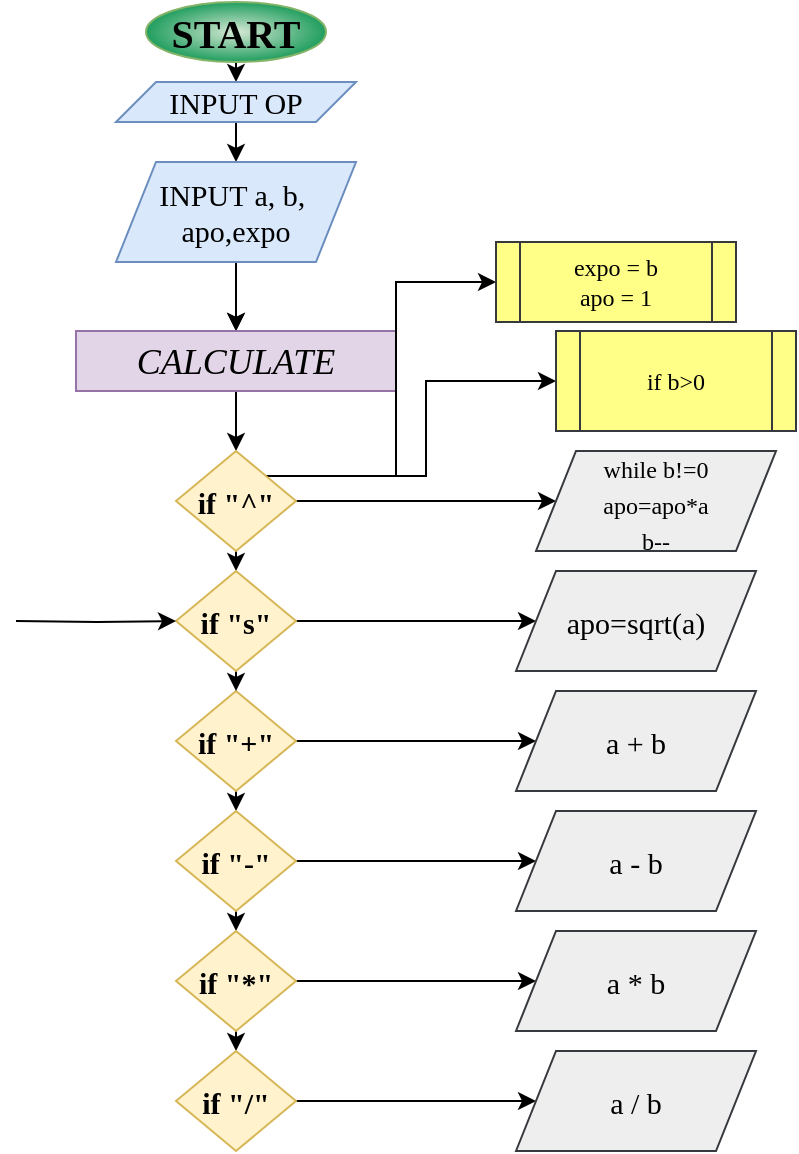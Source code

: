 <mxfile version="20.5.2" type="github">
  <diagram id="C5RBs43oDa-KdzZeNtuy" name="Page-1">
    <mxGraphModel dx="1422" dy="794" grid="1" gridSize="10" guides="1" tooltips="1" connect="1" arrows="1" fold="1" page="1" pageScale="1" pageWidth="827" pageHeight="1169" math="0" shadow="0">
      <root>
        <mxCell id="WIyWlLk6GJQsqaUBKTNV-0" />
        <mxCell id="WIyWlLk6GJQsqaUBKTNV-1" parent="WIyWlLk6GJQsqaUBKTNV-0" />
        <mxCell id="pvgt4qvxZRQ9d5zmDmnY-2" style="edgeStyle=orthogonalEdgeStyle;rounded=0;orthogonalLoop=1;jettySize=auto;html=1;exitX=0.5;exitY=1;exitDx=0;exitDy=0;entryX=0.5;entryY=0;entryDx=0;entryDy=0;" parent="WIyWlLk6GJQsqaUBKTNV-1" source="pvgt4qvxZRQ9d5zmDmnY-0" target="pvgt4qvxZRQ9d5zmDmnY-4" edge="1">
          <mxGeometry relative="1" as="geometry">
            <mxPoint x="420" y="130" as="targetPoint" />
          </mxGeometry>
        </mxCell>
        <mxCell id="pvgt4qvxZRQ9d5zmDmnY-0" value="START" style="ellipse;whiteSpace=wrap;html=1;fontSize=20;fontFamily=Comic Sans MS;fontStyle=1;fillColor=#d5e8d4;strokeColor=#82b366;gradientColor=#209E5F;gradientDirection=radial;" parent="WIyWlLk6GJQsqaUBKTNV-1" vertex="1">
          <mxGeometry x="375" y="10" width="90" height="30" as="geometry" />
        </mxCell>
        <mxCell id="pvgt4qvxZRQ9d5zmDmnY-6" style="edgeStyle=orthogonalEdgeStyle;rounded=0;orthogonalLoop=1;jettySize=auto;html=1;exitX=0.5;exitY=1;exitDx=0;exitDy=0;entryX=0.5;entryY=0;entryDx=0;entryDy=0;fontFamily=Comic Sans MS;fontSize=15;" parent="WIyWlLk6GJQsqaUBKTNV-1" source="pvgt4qvxZRQ9d5zmDmnY-4" target="pvgt4qvxZRQ9d5zmDmnY-5" edge="1">
          <mxGeometry relative="1" as="geometry" />
        </mxCell>
        <mxCell id="pvgt4qvxZRQ9d5zmDmnY-4" value="INPUT OP" style="shape=parallelogram;perimeter=parallelogramPerimeter;whiteSpace=wrap;html=1;fixedSize=1;fontFamily=Comic Sans MS;fontSize=15;fillColor=#dae8fc;strokeColor=#6c8ebf;" parent="WIyWlLk6GJQsqaUBKTNV-1" vertex="1">
          <mxGeometry x="360" y="50" width="120" height="20" as="geometry" />
        </mxCell>
        <mxCell id="pvgt4qvxZRQ9d5zmDmnY-25" style="edgeStyle=orthogonalEdgeStyle;rounded=0;orthogonalLoop=1;jettySize=auto;html=1;exitX=0.5;exitY=1;exitDx=0;exitDy=0;entryX=0.5;entryY=0;entryDx=0;entryDy=0;fontFamily=Comic Sans MS;fontSize=18;" parent="WIyWlLk6GJQsqaUBKTNV-1" target="pvgt4qvxZRQ9d5zmDmnY-24" edge="1">
          <mxGeometry relative="1" as="geometry">
            <mxPoint x="420" y="164.5" as="sourcePoint" />
          </mxGeometry>
        </mxCell>
        <mxCell id="ZWVkLNlz6P8wSKEQwbNu-9" style="edgeStyle=orthogonalEdgeStyle;rounded=0;orthogonalLoop=1;jettySize=auto;html=1;exitX=0.5;exitY=1;exitDx=0;exitDy=0;entryX=0.5;entryY=0;entryDx=0;entryDy=0;" edge="1" parent="WIyWlLk6GJQsqaUBKTNV-1" source="pvgt4qvxZRQ9d5zmDmnY-5" target="pvgt4qvxZRQ9d5zmDmnY-24">
          <mxGeometry relative="1" as="geometry" />
        </mxCell>
        <mxCell id="pvgt4qvxZRQ9d5zmDmnY-5" value="INPUT a, b,&amp;nbsp;&lt;br&gt;apo,expo" style="shape=parallelogram;perimeter=parallelogramPerimeter;whiteSpace=wrap;html=1;fixedSize=1;fontFamily=Comic Sans MS;fontSize=15;fillColor=#dae8fc;gradientDirection=radial;strokeColor=#6c8ebf;" parent="WIyWlLk6GJQsqaUBKTNV-1" vertex="1">
          <mxGeometry x="360" y="90" width="120" height="50" as="geometry" />
        </mxCell>
        <mxCell id="pvgt4qvxZRQ9d5zmDmnY-13" style="edgeStyle=orthogonalEdgeStyle;rounded=0;orthogonalLoop=1;jettySize=auto;html=1;exitX=0.5;exitY=1;exitDx=0;exitDy=0;entryX=0.5;entryY=0;entryDx=0;entryDy=0;fontFamily=Comic Sans MS;fontSize=15;" parent="WIyWlLk6GJQsqaUBKTNV-1" source="pvgt4qvxZRQ9d5zmDmnY-8" target="pvgt4qvxZRQ9d5zmDmnY-9" edge="1">
          <mxGeometry relative="1" as="geometry" />
        </mxCell>
        <mxCell id="pvgt4qvxZRQ9d5zmDmnY-20" style="edgeStyle=orthogonalEdgeStyle;rounded=0;orthogonalLoop=1;jettySize=auto;html=1;exitX=1;exitY=0.5;exitDx=0;exitDy=0;fontFamily=Comic Sans MS;fontSize=15;" parent="WIyWlLk6GJQsqaUBKTNV-1" source="pvgt4qvxZRQ9d5zmDmnY-8" target="pvgt4qvxZRQ9d5zmDmnY-16" edge="1">
          <mxGeometry relative="1" as="geometry" />
        </mxCell>
        <mxCell id="pvgt4qvxZRQ9d5zmDmnY-8" value="&lt;b&gt;if &quot;+&quot;&lt;/b&gt;" style="rhombus;whiteSpace=wrap;html=1;fontFamily=Comic Sans MS;fontSize=15;fillColor=#fff2cc;gradientDirection=radial;strokeColor=#d6b656;" parent="WIyWlLk6GJQsqaUBKTNV-1" vertex="1">
          <mxGeometry x="390" y="354.5" width="60" height="50" as="geometry" />
        </mxCell>
        <mxCell id="pvgt4qvxZRQ9d5zmDmnY-14" style="edgeStyle=orthogonalEdgeStyle;rounded=0;orthogonalLoop=1;jettySize=auto;html=1;exitX=0.5;exitY=1;exitDx=0;exitDy=0;entryX=0.5;entryY=0;entryDx=0;entryDy=0;fontFamily=Comic Sans MS;fontSize=15;" parent="WIyWlLk6GJQsqaUBKTNV-1" source="pvgt4qvxZRQ9d5zmDmnY-9" target="pvgt4qvxZRQ9d5zmDmnY-10" edge="1">
          <mxGeometry relative="1" as="geometry" />
        </mxCell>
        <mxCell id="pvgt4qvxZRQ9d5zmDmnY-21" style="edgeStyle=orthogonalEdgeStyle;rounded=0;orthogonalLoop=1;jettySize=auto;html=1;exitX=1;exitY=0.5;exitDx=0;exitDy=0;entryX=0;entryY=0.5;entryDx=0;entryDy=0;fontFamily=Comic Sans MS;fontSize=15;" parent="WIyWlLk6GJQsqaUBKTNV-1" source="pvgt4qvxZRQ9d5zmDmnY-9" target="pvgt4qvxZRQ9d5zmDmnY-17" edge="1">
          <mxGeometry relative="1" as="geometry" />
        </mxCell>
        <mxCell id="pvgt4qvxZRQ9d5zmDmnY-9" value="if &quot;-&quot;" style="rhombus;whiteSpace=wrap;html=1;fontFamily=Comic Sans MS;fontSize=15;fillColor=#fff2cc;gradientDirection=radial;strokeColor=#d6b656;fontStyle=1" parent="WIyWlLk6GJQsqaUBKTNV-1" vertex="1">
          <mxGeometry x="390" y="414.5" width="60" height="50" as="geometry" />
        </mxCell>
        <mxCell id="pvgt4qvxZRQ9d5zmDmnY-15" style="edgeStyle=orthogonalEdgeStyle;rounded=0;orthogonalLoop=1;jettySize=auto;html=1;exitX=0.5;exitY=1;exitDx=0;exitDy=0;entryX=0.5;entryY=0;entryDx=0;entryDy=0;fontFamily=Comic Sans MS;fontSize=15;" parent="WIyWlLk6GJQsqaUBKTNV-1" source="pvgt4qvxZRQ9d5zmDmnY-10" target="pvgt4qvxZRQ9d5zmDmnY-11" edge="1">
          <mxGeometry relative="1" as="geometry" />
        </mxCell>
        <mxCell id="pvgt4qvxZRQ9d5zmDmnY-22" style="edgeStyle=orthogonalEdgeStyle;rounded=0;orthogonalLoop=1;jettySize=auto;html=1;exitX=1;exitY=0.5;exitDx=0;exitDy=0;entryX=0;entryY=0.5;entryDx=0;entryDy=0;fontFamily=Comic Sans MS;fontSize=15;" parent="WIyWlLk6GJQsqaUBKTNV-1" source="pvgt4qvxZRQ9d5zmDmnY-10" target="pvgt4qvxZRQ9d5zmDmnY-18" edge="1">
          <mxGeometry relative="1" as="geometry" />
        </mxCell>
        <mxCell id="pvgt4qvxZRQ9d5zmDmnY-10" value="if &quot;*&quot;" style="rhombus;whiteSpace=wrap;html=1;fontFamily=Comic Sans MS;fontSize=15;fillColor=#fff2cc;gradientDirection=radial;strokeColor=#d6b656;fontStyle=1" parent="WIyWlLk6GJQsqaUBKTNV-1" vertex="1">
          <mxGeometry x="390" y="474.5" width="60" height="50" as="geometry" />
        </mxCell>
        <mxCell id="pvgt4qvxZRQ9d5zmDmnY-23" style="edgeStyle=orthogonalEdgeStyle;rounded=0;orthogonalLoop=1;jettySize=auto;html=1;exitX=1;exitY=0.5;exitDx=0;exitDy=0;entryX=0;entryY=0.5;entryDx=0;entryDy=0;fontFamily=Comic Sans MS;fontSize=15;" parent="WIyWlLk6GJQsqaUBKTNV-1" source="pvgt4qvxZRQ9d5zmDmnY-11" target="pvgt4qvxZRQ9d5zmDmnY-19" edge="1">
          <mxGeometry relative="1" as="geometry" />
        </mxCell>
        <mxCell id="pvgt4qvxZRQ9d5zmDmnY-11" value="if &quot;/&quot;" style="rhombus;whiteSpace=wrap;html=1;fontFamily=Comic Sans MS;fontSize=15;fillColor=#fff2cc;gradientDirection=radial;strokeColor=#d6b656;fontStyle=1" parent="WIyWlLk6GJQsqaUBKTNV-1" vertex="1">
          <mxGeometry x="390" y="534.5" width="60" height="50" as="geometry" />
        </mxCell>
        <mxCell id="pvgt4qvxZRQ9d5zmDmnY-16" value="a + b" style="shape=parallelogram;perimeter=parallelogramPerimeter;whiteSpace=wrap;html=1;fixedSize=1;fontFamily=Comic Sans MS;fontSize=15;fillColor=#eeeeee;gradientDirection=radial;strokeColor=#36393d;" parent="WIyWlLk6GJQsqaUBKTNV-1" vertex="1">
          <mxGeometry x="560" y="354.5" width="120" height="50" as="geometry" />
        </mxCell>
        <mxCell id="pvgt4qvxZRQ9d5zmDmnY-17" value="a - b" style="shape=parallelogram;perimeter=parallelogramPerimeter;whiteSpace=wrap;html=1;fixedSize=1;fontFamily=Comic Sans MS;fontSize=15;fillColor=#eeeeee;gradientDirection=radial;strokeColor=#36393d;" parent="WIyWlLk6GJQsqaUBKTNV-1" vertex="1">
          <mxGeometry x="560" y="414.5" width="120" height="50" as="geometry" />
        </mxCell>
        <mxCell id="pvgt4qvxZRQ9d5zmDmnY-18" value="a * b" style="shape=parallelogram;perimeter=parallelogramPerimeter;whiteSpace=wrap;html=1;fixedSize=1;fontFamily=Comic Sans MS;fontSize=15;fillColor=#eeeeee;gradientDirection=radial;strokeColor=#36393d;" parent="WIyWlLk6GJQsqaUBKTNV-1" vertex="1">
          <mxGeometry x="560" y="474.5" width="120" height="50" as="geometry" />
        </mxCell>
        <mxCell id="pvgt4qvxZRQ9d5zmDmnY-19" value="a / b" style="shape=parallelogram;perimeter=parallelogramPerimeter;whiteSpace=wrap;html=1;fixedSize=1;fontFamily=Comic Sans MS;fontSize=15;fillColor=#eeeeee;gradientDirection=radial;strokeColor=#36393d;" parent="WIyWlLk6GJQsqaUBKTNV-1" vertex="1">
          <mxGeometry x="560" y="534.5" width="120" height="50" as="geometry" />
        </mxCell>
        <mxCell id="ZWVkLNlz6P8wSKEQwbNu-2" style="edgeStyle=orthogonalEdgeStyle;rounded=0;orthogonalLoop=1;jettySize=auto;html=1;exitX=0.5;exitY=1;exitDx=0;exitDy=0;entryX=0.5;entryY=0;entryDx=0;entryDy=0;" edge="1" parent="WIyWlLk6GJQsqaUBKTNV-1" source="pvgt4qvxZRQ9d5zmDmnY-24" target="ZWVkLNlz6P8wSKEQwbNu-0">
          <mxGeometry relative="1" as="geometry" />
        </mxCell>
        <mxCell id="pvgt4qvxZRQ9d5zmDmnY-24" value="CALCULATE" style="rounded=0;whiteSpace=wrap;html=1;fontFamily=Comic Sans MS;fontSize=18;fillColor=#e1d5e7;gradientDirection=radial;strokeColor=#9673a6;fontStyle=2" parent="WIyWlLk6GJQsqaUBKTNV-1" vertex="1">
          <mxGeometry x="340" y="174.5" width="160" height="30" as="geometry" />
        </mxCell>
        <mxCell id="ZWVkLNlz6P8wSKEQwbNu-3" style="edgeStyle=orthogonalEdgeStyle;rounded=0;orthogonalLoop=1;jettySize=auto;html=1;exitX=0.5;exitY=1;exitDx=0;exitDy=0;entryX=0.5;entryY=0;entryDx=0;entryDy=0;" edge="1" parent="WIyWlLk6GJQsqaUBKTNV-1" source="ZWVkLNlz6P8wSKEQwbNu-0" target="ZWVkLNlz6P8wSKEQwbNu-1">
          <mxGeometry relative="1" as="geometry" />
        </mxCell>
        <mxCell id="ZWVkLNlz6P8wSKEQwbNu-11" style="edgeStyle=orthogonalEdgeStyle;rounded=0;orthogonalLoop=1;jettySize=auto;html=1;exitX=1;exitY=0;exitDx=0;exitDy=0;entryX=0;entryY=0.5;entryDx=0;entryDy=0;" edge="1" parent="WIyWlLk6GJQsqaUBKTNV-1" source="ZWVkLNlz6P8wSKEQwbNu-0" target="ZWVkLNlz6P8wSKEQwbNu-10">
          <mxGeometry relative="1" as="geometry" />
        </mxCell>
        <mxCell id="ZWVkLNlz6P8wSKEQwbNu-18" style="edgeStyle=orthogonalEdgeStyle;rounded=0;orthogonalLoop=1;jettySize=auto;html=1;exitX=1;exitY=0;exitDx=0;exitDy=0;entryX=0;entryY=0.5;entryDx=0;entryDy=0;fontFamily=Comic Sans MS;" edge="1" parent="WIyWlLk6GJQsqaUBKTNV-1" source="ZWVkLNlz6P8wSKEQwbNu-0" target="ZWVkLNlz6P8wSKEQwbNu-17">
          <mxGeometry relative="1" as="geometry" />
        </mxCell>
        <mxCell id="ZWVkLNlz6P8wSKEQwbNu-20" style="edgeStyle=orthogonalEdgeStyle;rounded=0;orthogonalLoop=1;jettySize=auto;html=1;exitX=1;exitY=0.5;exitDx=0;exitDy=0;fontFamily=Comic Sans MS;" edge="1" parent="WIyWlLk6GJQsqaUBKTNV-1" source="ZWVkLNlz6P8wSKEQwbNu-0" target="ZWVkLNlz6P8wSKEQwbNu-19">
          <mxGeometry relative="1" as="geometry" />
        </mxCell>
        <mxCell id="ZWVkLNlz6P8wSKEQwbNu-0" value="&lt;b&gt;if &quot;^&quot;&lt;/b&gt;" style="rhombus;whiteSpace=wrap;html=1;fontFamily=Comic Sans MS;fontSize=15;fillColor=#fff2cc;gradientDirection=radial;strokeColor=#d6b656;" vertex="1" parent="WIyWlLk6GJQsqaUBKTNV-1">
          <mxGeometry x="390" y="234.5" width="60" height="50" as="geometry" />
        </mxCell>
        <mxCell id="ZWVkLNlz6P8wSKEQwbNu-4" style="edgeStyle=orthogonalEdgeStyle;rounded=0;orthogonalLoop=1;jettySize=auto;html=1;exitX=0.5;exitY=1;exitDx=0;exitDy=0;entryX=0.5;entryY=0;entryDx=0;entryDy=0;" edge="1" parent="WIyWlLk6GJQsqaUBKTNV-1" source="ZWVkLNlz6P8wSKEQwbNu-1" target="pvgt4qvxZRQ9d5zmDmnY-8">
          <mxGeometry relative="1" as="geometry" />
        </mxCell>
        <mxCell id="ZWVkLNlz6P8wSKEQwbNu-8" style="edgeStyle=orthogonalEdgeStyle;rounded=0;orthogonalLoop=1;jettySize=auto;html=1;exitX=1;exitY=0.5;exitDx=0;exitDy=0;entryX=0;entryY=0.5;entryDx=0;entryDy=0;" edge="1" parent="WIyWlLk6GJQsqaUBKTNV-1" source="ZWVkLNlz6P8wSKEQwbNu-1" target="ZWVkLNlz6P8wSKEQwbNu-6">
          <mxGeometry relative="1" as="geometry" />
        </mxCell>
        <mxCell id="ZWVkLNlz6P8wSKEQwbNu-1" value="&lt;b&gt;if &quot;s&quot;&lt;/b&gt;" style="rhombus;whiteSpace=wrap;html=1;fontFamily=Comic Sans MS;fontSize=15;fillColor=#fff2cc;gradientDirection=radial;strokeColor=#d6b656;" vertex="1" parent="WIyWlLk6GJQsqaUBKTNV-1">
          <mxGeometry x="390" y="294.5" width="60" height="50" as="geometry" />
        </mxCell>
        <mxCell id="ZWVkLNlz6P8wSKEQwbNu-6" value="apo=sqrt(a)" style="shape=parallelogram;perimeter=parallelogramPerimeter;whiteSpace=wrap;html=1;fixedSize=1;fontFamily=Comic Sans MS;fontSize=15;fillColor=#eeeeee;gradientDirection=radial;strokeColor=#36393d;" vertex="1" parent="WIyWlLk6GJQsqaUBKTNV-1">
          <mxGeometry x="560" y="294.5" width="120" height="50" as="geometry" />
        </mxCell>
        <mxCell id="ZWVkLNlz6P8wSKEQwbNu-10" value="expo = b&lt;br&gt;apo = 1" style="shape=process;whiteSpace=wrap;html=1;backgroundOutline=1;fillColor=#ffff88;strokeColor=#36393d;fontFamily=Comic Sans MS;" vertex="1" parent="WIyWlLk6GJQsqaUBKTNV-1">
          <mxGeometry x="550" y="130" width="120" height="40" as="geometry" />
        </mxCell>
        <mxCell id="ZWVkLNlz6P8wSKEQwbNu-17" value="if b&amp;gt;0" style="shape=process;whiteSpace=wrap;html=1;backgroundOutline=1;fillColor=#ffff88;strokeColor=#36393d;fontFamily=Comic Sans MS;" vertex="1" parent="WIyWlLk6GJQsqaUBKTNV-1">
          <mxGeometry x="580" y="174.5" width="120" height="50" as="geometry" />
        </mxCell>
        <mxCell id="ZWVkLNlz6P8wSKEQwbNu-19" value="&lt;span style=&quot;font-size: 12px;&quot;&gt;while b!=0&lt;/span&gt;&lt;br style=&quot;font-size: 12px;&quot;&gt;&lt;span style=&quot;font-size: 12px;&quot;&gt;apo=apo*a&lt;/span&gt;&lt;br style=&quot;font-size: 12px;&quot;&gt;&lt;span style=&quot;font-size: 12px;&quot;&gt;b--&lt;/span&gt;" style="shape=parallelogram;perimeter=parallelogramPerimeter;whiteSpace=wrap;html=1;fixedSize=1;fontFamily=Comic Sans MS;fontSize=15;fillColor=#eeeeee;gradientDirection=radial;strokeColor=#36393d;" vertex="1" parent="WIyWlLk6GJQsqaUBKTNV-1">
          <mxGeometry x="570" y="234.5" width="120" height="50" as="geometry" />
        </mxCell>
        <mxCell id="ZWVkLNlz6P8wSKEQwbNu-22" style="edgeStyle=orthogonalEdgeStyle;rounded=0;orthogonalLoop=1;jettySize=auto;html=1;exitX=1;exitY=0.5;exitDx=0;exitDy=0;entryX=0;entryY=0.5;entryDx=0;entryDy=0;fontFamily=Comic Sans MS;" edge="1" parent="WIyWlLk6GJQsqaUBKTNV-1" target="ZWVkLNlz6P8wSKEQwbNu-1">
          <mxGeometry relative="1" as="geometry">
            <mxPoint x="310" y="319.5" as="sourcePoint" />
          </mxGeometry>
        </mxCell>
      </root>
    </mxGraphModel>
  </diagram>
</mxfile>
